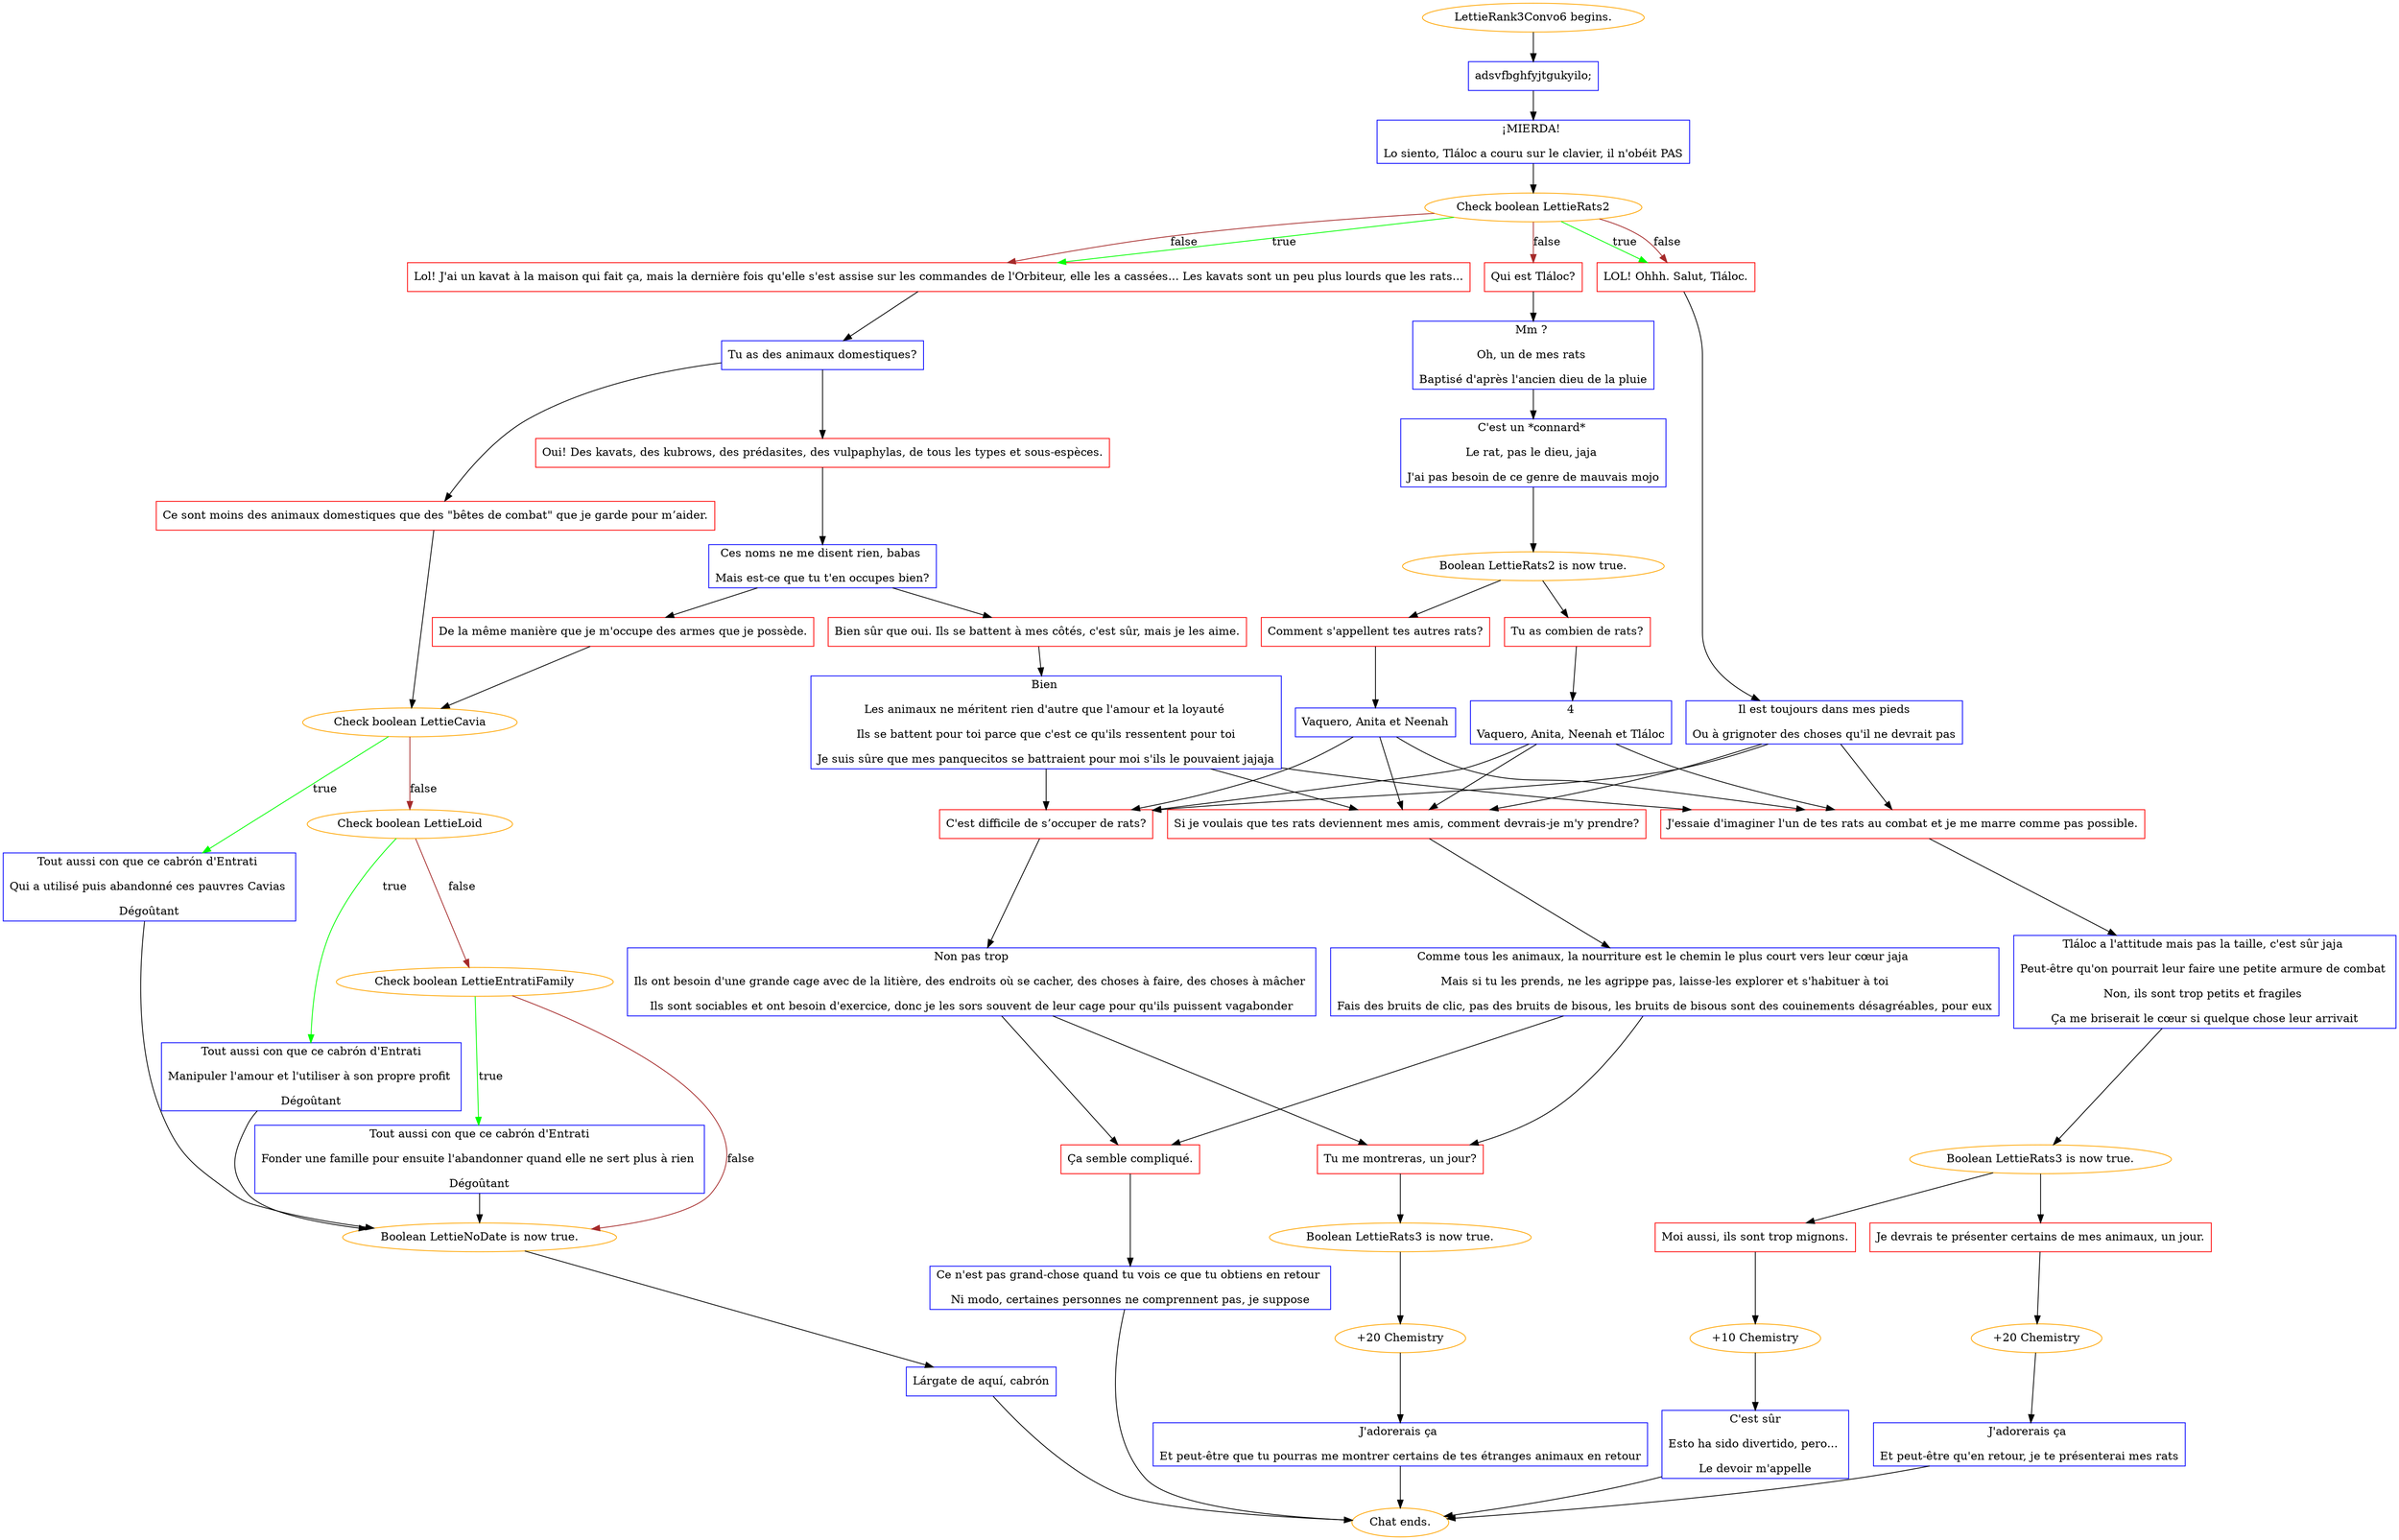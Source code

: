 digraph {
	"LettieRank3Convo6 begins." [color=orange];
		"LettieRank3Convo6 begins." -> j3090198510;
	j3090198510 [label="adsvfbghfyjtgukyilo;",shape=box,color=blue];
		j3090198510 -> j3218806081;
	j3218806081 [label="¡MIERDA! 
Lo siento, Tláloc a couru sur le clavier, il n'obéit PAS",shape=box,color=blue];
		j3218806081 -> j352879681;
	j352879681 [label="Check boolean LettieRats2",color=orange];
		j352879681 -> j2250300157 [label=true,color=green];
		j352879681 -> j3250848189 [label=true,color=green];
		j352879681 -> j2250300157 [label=false,color=brown];
		j352879681 -> j2128138073 [label=false,color=brown];
		j352879681 -> j3250848189 [label=false,color=brown];
	j2250300157 [label="LOL! Ohhh. Salut, Tláloc.",shape=box,color=red];
		j2250300157 -> j807626733;
	j3250848189 [label="Lol! J'ai un kavat à la maison qui fait ça, mais la dernière fois qu'elle s'est assise sur les commandes de l'Orbiteur, elle les a cassées... Les kavats sont un peu plus lourds que les rats...",shape=box,color=red];
		j3250848189 -> j1180634467;
	j2128138073 [label="Qui est Tláloc?",shape=box,color=red];
		j2128138073 -> j4286940181;
	j807626733 [label="Il est toujours dans mes pieds
Ou à grignoter des choses qu'il ne devrait pas",shape=box,color=blue];
		j807626733 -> j3060708851;
		j807626733 -> j4183543054;
		j807626733 -> j1897677969;
	j1180634467 [label="Tu as des animaux domestiques?",shape=box,color=blue];
		j1180634467 -> j3619199759;
		j1180634467 -> j3279472856;
	j4286940181 [label="Mm ? 
Oh, un de mes rats 
Baptisé d'après l'ancien dieu de la pluie",shape=box,color=blue];
		j4286940181 -> j685521831;
	j3060708851 [label="Si je voulais que tes rats deviennent mes amis, comment devrais-je m'y prendre?",shape=box,color=red];
		j3060708851 -> j854019517;
	j4183543054 [label="C'est difficile de s’occuper de rats?",shape=box,color=red];
		j4183543054 -> j3992608079;
	j1897677969 [label="J'essaie d'imaginer l'un de tes rats au combat et je me marre comme pas possible.",shape=box,color=red];
		j1897677969 -> j1498785911;
	j3619199759 [label="Oui! Des kavats, des kubrows, des prédasites, des vulpaphylas, de tous les types et sous-espèces.",shape=box,color=red];
		j3619199759 -> j2464647658;
	j3279472856 [label="Ce sont moins des animaux domestiques que des \"bêtes de combat\" que je garde pour m’aider.",shape=box,color=red];
		j3279472856 -> j2709366223;
	j685521831 [label="C'est un *connard* 
Le rat, pas le dieu, jaja 
J'ai pas besoin de ce genre de mauvais mojo",shape=box,color=blue];
		j685521831 -> j10351059;
	j854019517 [label="Comme tous les animaux, la nourriture est le chemin le plus court vers leur cœur jaja 
Mais si tu les prends, ne les agrippe pas, laisse-les explorer et s'habituer à toi
Fais des bruits de clic, pas des bruits de bisous, les bruits de bisous sont des couinements désagréables, pour eux",shape=box,color=blue];
		j854019517 -> j1039456987;
		j854019517 -> j208182502;
	j3992608079 [label="Non pas trop
Ils ont besoin d'une grande cage avec de la litière, des endroits où se cacher, des choses à faire, des choses à mâcher 
Ils sont sociables et ont besoin d'exercice, donc je les sors souvent de leur cage pour qu'ils puissent vagabonder",shape=box,color=blue];
		j3992608079 -> j1039456987;
		j3992608079 -> j208182502;
	j1498785911 [label="Tláloc a l'attitude mais pas la taille, c'est sûr jaja 
Peut-être qu'on pourrait leur faire une petite armure de combat 
Non, ils sont trop petits et fragiles 
Ça me briserait le cœur si quelque chose leur arrivait",shape=box,color=blue];
		j1498785911 -> j2279302391;
	j2464647658 [label="Ces noms ne me disent rien, babas 
Mais est-ce que tu t'en occupes bien?",shape=box,color=blue];
		j2464647658 -> j2054268947;
		j2464647658 -> j2127790626;
	j2709366223 [label="Check boolean LettieCavia",color=orange];
		j2709366223 -> j2264291379 [label=true,color=green];
		j2709366223 -> j1457704003 [label=false,color=brown];
	j10351059 [label="Boolean LettieRats2 is now true.",color=orange];
		j10351059 -> j2173975970;
		j10351059 -> j838521104;
	j1039456987 [label="Tu me montreras, un jour?",shape=box,color=red];
		j1039456987 -> j905217600;
	j208182502 [label="Ça semble compliqué.",shape=box,color=red];
		j208182502 -> j1866870598;
	j2279302391 [label="Boolean LettieRats3 is now true.",color=orange];
		j2279302391 -> j983947649;
		j2279302391 -> j4074962884;
	j2054268947 [label="Bien sûr que oui. Ils se battent à mes côtés, c'est sûr, mais je les aime.",shape=box,color=red];
		j2054268947 -> j1555988071;
	j2127790626 [label="De la même manière que je m'occupe des armes que je possède.",shape=box,color=red];
		j2127790626 -> j2709366223;
	j2264291379 [label="Tout aussi con que ce cabrón d'Entrati 
Qui a utilisé puis abandonné ces pauvres Cavias 
Dégoûtant",shape=box,color=blue];
		j2264291379 -> j3650571808;
	j1457704003 [label="Check boolean LettieLoid",color=orange];
		j1457704003 -> j1467725266 [label=true,color=green];
		j1457704003 -> j2739792652 [label=false,color=brown];
	j2173975970 [label="Tu as combien de rats?",shape=box,color=red];
		j2173975970 -> j3137167938;
	j838521104 [label="Comment s'appellent tes autres rats?",shape=box,color=red];
		j838521104 -> j4246288492;
	j905217600 [label="Boolean LettieRats3 is now true.",color=orange];
		j905217600 -> j1760289082;
	j1866870598 [label="Ce n'est pas grand-chose quand tu vois ce que tu obtiens en retour 
Ni modo, certaines personnes ne comprennent pas, je suppose",shape=box,color=blue];
		j1866870598 -> "Chat ends.";
	j983947649 [label="Moi aussi, ils sont trop mignons.",shape=box,color=red];
		j983947649 -> j2956001524;
	j4074962884 [label="Je devrais te présenter certains de mes animaux, un jour.",shape=box,color=red];
		j4074962884 -> j279702280;
	j1555988071 [label="Bien 
Les animaux ne méritent rien d'autre que l'amour et la loyauté 
Ils se battent pour toi parce que c'est ce qu'ils ressentent pour toi
Je suis sûre que mes panquecitos se battraient pour moi s'ils le pouvaient jajaja",shape=box,color=blue];
		j1555988071 -> j3060708851;
		j1555988071 -> j4183543054;
		j1555988071 -> j1897677969;
	j3650571808 [label="Boolean LettieNoDate is now true.",color=orange];
		j3650571808 -> j3947662504;
	j1467725266 [label="Tout aussi con que ce cabrón d'Entrati
Manipuler l'amour et l'utiliser à son propre profit 
Dégoûtant",shape=box,color=blue];
		j1467725266 -> j3650571808;
	j2739792652 [label="Check boolean LettieEntratiFamily",color=orange];
		j2739792652 -> j633215899 [label=true,color=green];
		j2739792652 -> j3650571808 [label=false,color=brown];
	j3137167938 [label="4
Vaquero, Anita, Neenah et Tláloc",shape=box,color=blue];
		j3137167938 -> j3060708851;
		j3137167938 -> j4183543054;
		j3137167938 -> j1897677969;
	j4246288492 [label="Vaquero, Anita et Neenah",shape=box,color=blue];
		j4246288492 -> j3060708851;
		j4246288492 -> j4183543054;
		j4246288492 -> j1897677969;
	j1760289082 [label="+20 Chemistry",color=orange];
		j1760289082 -> j533843661;
	"Chat ends." [color=orange];
	j2956001524 [label="+10 Chemistry",color=orange];
		j2956001524 -> j2800870492;
	j279702280 [label="+20 Chemistry",color=orange];
		j279702280 -> j3701960046;
	j3947662504 [label="Lárgate de aquí, cabrón",shape=box,color=blue];
		j3947662504 -> "Chat ends.";
	j633215899 [label="Tout aussi con que ce cabrón d'Entrati
Fonder une famille pour ensuite l'abandonner quand elle ne sert plus à rien 
Dégoûtant",shape=box,color=blue];
		j633215899 -> j3650571808;
	j533843661 [label="J'adorerais ça 
Et peut-être que tu pourras me montrer certains de tes étranges animaux en retour",shape=box,color=blue];
		j533843661 -> "Chat ends.";
	j2800870492 [label="C'est sûr
Esto ha sido divertido, pero... 
Le devoir m'appelle",shape=box,color=blue];
		j2800870492 -> "Chat ends.";
	j3701960046 [label="J'adorerais ça 
Et peut-être qu'en retour, je te présenterai mes rats",shape=box,color=blue];
		j3701960046 -> "Chat ends.";
}